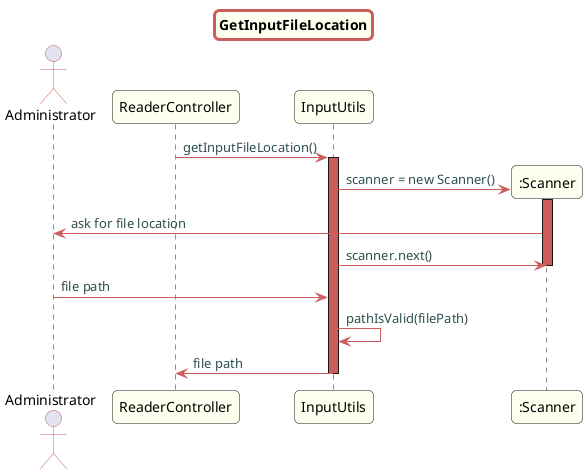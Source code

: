 @startuml

skinparam titleBorderRoundCorner 10
skinparam titleBorderThickness 3
skinparam titleBorderColor indianred
skinparam titleBackgroundColor ivory
skinparam FontName quicksand

skinparam actor {
  BorderColor indianred
  }

skinparam sequence {
  LifeLineBackgroundColor indianred
  ParticipantBackgroundColor ivory
}

skinparam roundcorner 10

skinparam component {
  arrowThickness 1
  ArrowFontName Verdana
  ArrowColor indianred
  ArrowFontColor darkslategrey
}

title GetInputFileLocation
actor Administrator
ReaderController -> InputUtils: getInputFileLocation()
activate InputUtils
create ":Scanner"
InputUtils -> ":Scanner": scanner = new Scanner()
activate ":Scanner"
":Scanner" -> Administrator: ask for file location
InputUtils -> ":Scanner": scanner.next()
deactivate ":Scanner"
Administrator -> InputUtils: file path

InputUtils -> InputUtils: pathIsValid(filePath)
InputUtils -> ReaderController: file path
deactivate InputUtils

@enduml